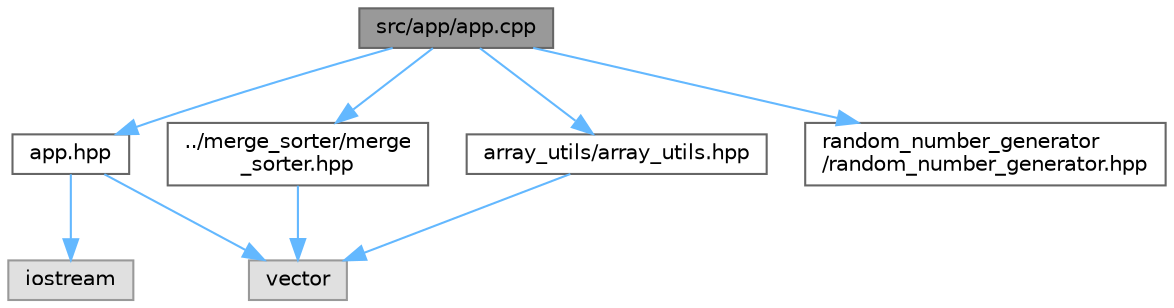 digraph "src/app/app.cpp"
{
 // LATEX_PDF_SIZE
  bgcolor="transparent";
  edge [fontname=Helvetica,fontsize=10,labelfontname=Helvetica,labelfontsize=10];
  node [fontname=Helvetica,fontsize=10,shape=box,height=0.2,width=0.4];
  Node1 [id="Node000001",label="src/app/app.cpp",height=0.2,width=0.4,color="gray40", fillcolor="grey60", style="filled", fontcolor="black",tooltip="Implementacja klasy App obsługującej operacje na liście liczb całkowitych poprzez interaktywne menu."];
  Node1 -> Node2 [id="edge1_Node000001_Node000002",color="steelblue1",style="solid",tooltip=" "];
  Node2 [id="Node000002",label="app.hpp",height=0.2,width=0.4,color="grey40", fillcolor="white", style="filled",URL="$app_8hpp.html",tooltip="Plik nagłówkowy aplikacji obsługującej listę elementów z różnymi operacjami na tablicy."];
  Node2 -> Node3 [id="edge2_Node000002_Node000003",color="steelblue1",style="solid",tooltip=" "];
  Node3 [id="Node000003",label="iostream",height=0.2,width=0.4,color="grey60", fillcolor="#E0E0E0", style="filled",tooltip=" "];
  Node2 -> Node4 [id="edge3_Node000002_Node000004",color="steelblue1",style="solid",tooltip=" "];
  Node4 [id="Node000004",label="vector",height=0.2,width=0.4,color="grey60", fillcolor="#E0E0E0", style="filled",tooltip=" "];
  Node1 -> Node5 [id="edge4_Node000001_Node000005",color="steelblue1",style="solid",tooltip=" "];
  Node5 [id="Node000005",label="../merge_sorter/merge\l_sorter.hpp",height=0.2,width=0.4,color="grey40", fillcolor="white", style="filled",URL="$merge__sorter_8hpp.html",tooltip="Deklaracja klasy MergeSorter do sortowania tablicy za pomocą algorytmu merge sort."];
  Node5 -> Node4 [id="edge5_Node000005_Node000004",color="steelblue1",style="solid",tooltip=" "];
  Node1 -> Node6 [id="edge6_Node000001_Node000006",color="steelblue1",style="solid",tooltip=" "];
  Node6 [id="Node000006",label="array_utils/array_utils.hpp",height=0.2,width=0.4,color="grey40", fillcolor="white", style="filled",URL="$array__utils_8hpp.html",tooltip="Deklaracja funkcji narzędziowych do operacji na tablicach liczb całkowitych."];
  Node6 -> Node4 [id="edge7_Node000006_Node000004",color="steelblue1",style="solid",tooltip=" "];
  Node1 -> Node7 [id="edge8_Node000001_Node000007",color="steelblue1",style="solid",tooltip=" "];
  Node7 [id="Node000007",label="random_number_generator\l/random_number_generator.hpp",height=0.2,width=0.4,color="grey40", fillcolor="white", style="filled",URL="$random__number__generator_8hpp.html",tooltip="Deklaracja klasy RandomNumberGenerator do generowania liczb losowych."];
}
